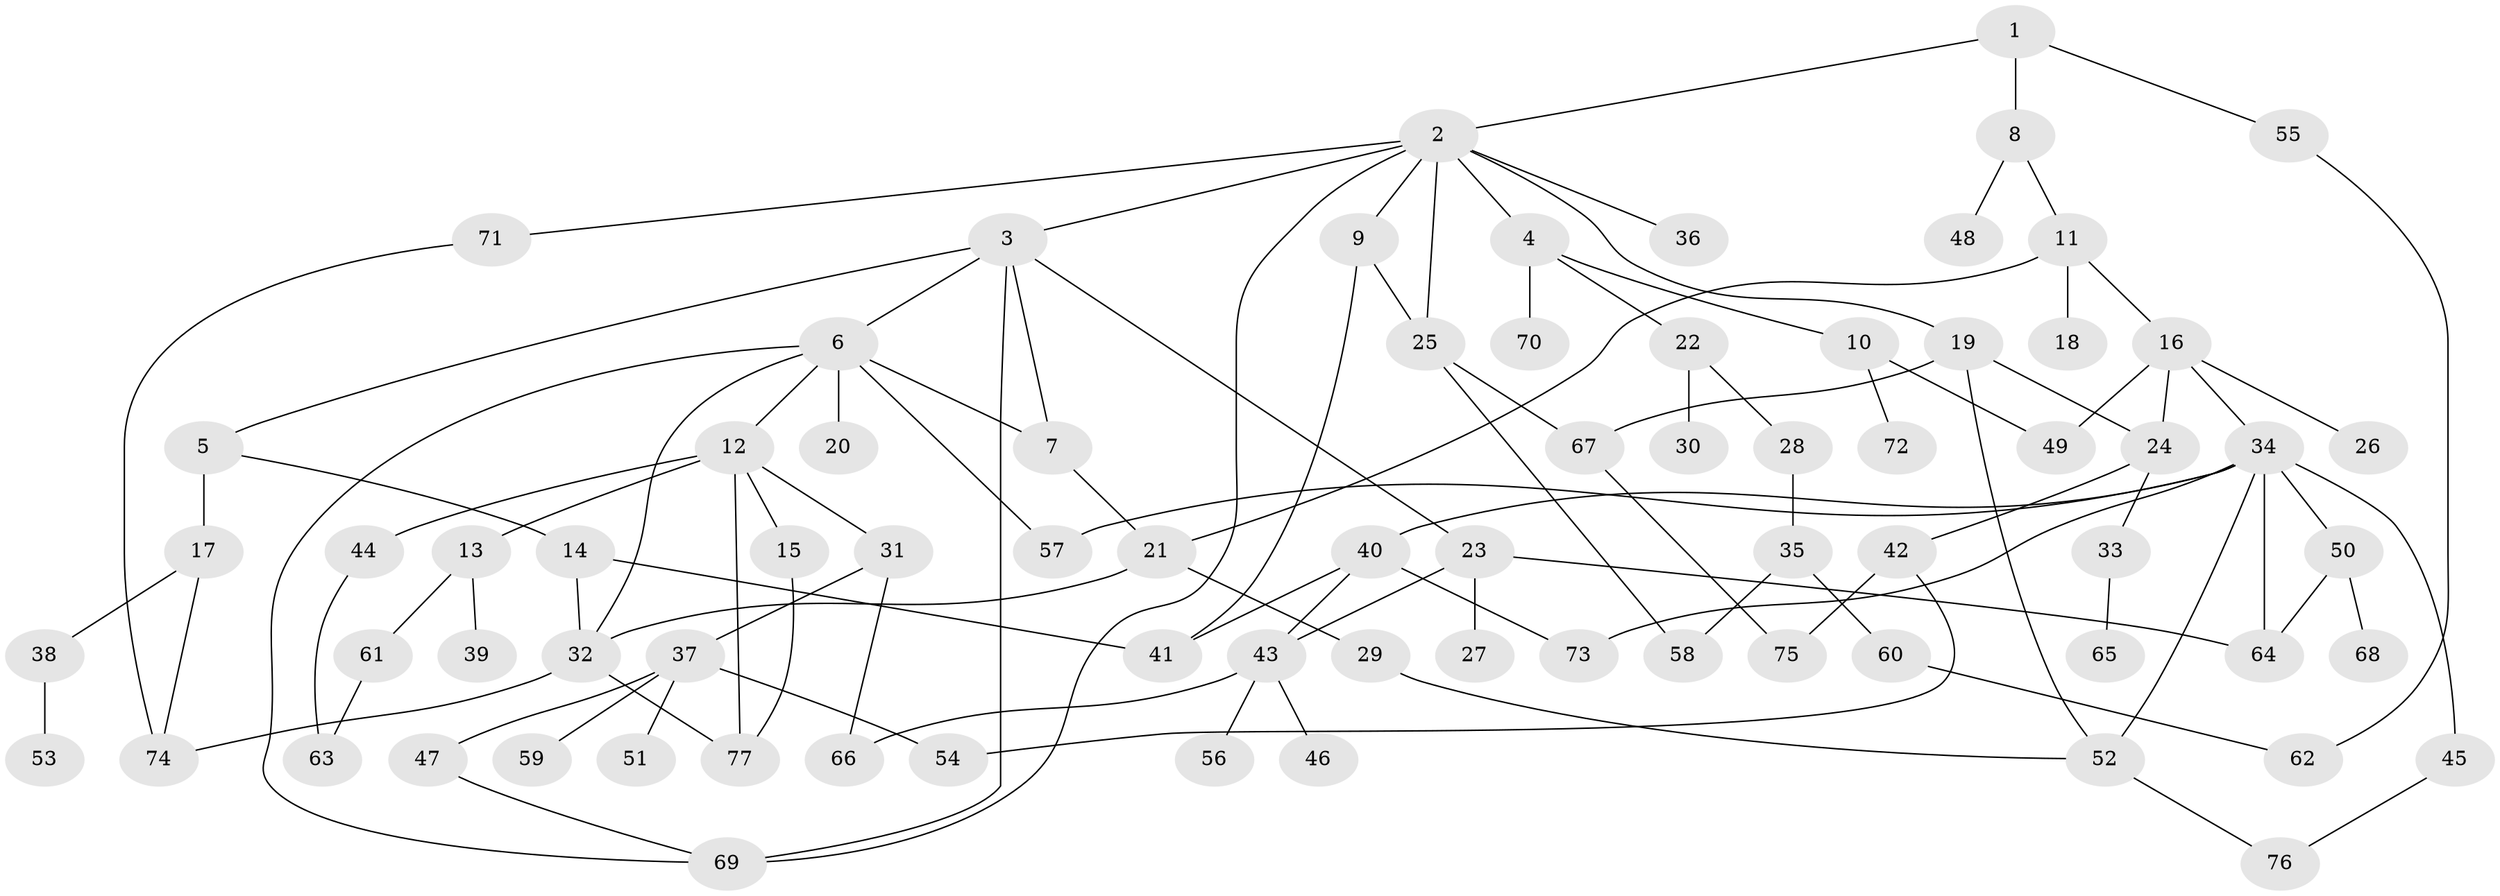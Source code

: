 // Generated by graph-tools (version 1.1) at 2025/42/03/09/25 04:42:31]
// undirected, 77 vertices, 107 edges
graph export_dot {
graph [start="1"]
  node [color=gray90,style=filled];
  1;
  2;
  3;
  4;
  5;
  6;
  7;
  8;
  9;
  10;
  11;
  12;
  13;
  14;
  15;
  16;
  17;
  18;
  19;
  20;
  21;
  22;
  23;
  24;
  25;
  26;
  27;
  28;
  29;
  30;
  31;
  32;
  33;
  34;
  35;
  36;
  37;
  38;
  39;
  40;
  41;
  42;
  43;
  44;
  45;
  46;
  47;
  48;
  49;
  50;
  51;
  52;
  53;
  54;
  55;
  56;
  57;
  58;
  59;
  60;
  61;
  62;
  63;
  64;
  65;
  66;
  67;
  68;
  69;
  70;
  71;
  72;
  73;
  74;
  75;
  76;
  77;
  1 -- 2;
  1 -- 8;
  1 -- 55;
  2 -- 3;
  2 -- 4;
  2 -- 9;
  2 -- 19;
  2 -- 36;
  2 -- 69;
  2 -- 71;
  2 -- 25;
  3 -- 5;
  3 -- 6;
  3 -- 7;
  3 -- 23;
  3 -- 69;
  4 -- 10;
  4 -- 22;
  4 -- 70;
  5 -- 14;
  5 -- 17;
  6 -- 12;
  6 -- 20;
  6 -- 69;
  6 -- 7;
  6 -- 32;
  6 -- 57;
  7 -- 21;
  8 -- 11;
  8 -- 48;
  9 -- 25;
  9 -- 41;
  10 -- 49;
  10 -- 72;
  11 -- 16;
  11 -- 18;
  11 -- 21;
  12 -- 13;
  12 -- 15;
  12 -- 31;
  12 -- 44;
  12 -- 77;
  13 -- 39;
  13 -- 61;
  14 -- 32;
  14 -- 41;
  15 -- 77;
  16 -- 26;
  16 -- 34;
  16 -- 49;
  16 -- 24;
  17 -- 38;
  17 -- 74;
  19 -- 24;
  19 -- 52;
  19 -- 67;
  21 -- 29;
  21 -- 32;
  22 -- 28;
  22 -- 30;
  23 -- 27;
  23 -- 43;
  23 -- 64;
  24 -- 33;
  24 -- 42;
  25 -- 58;
  25 -- 67;
  28 -- 35;
  29 -- 52;
  31 -- 37;
  31 -- 66;
  32 -- 74;
  32 -- 77;
  33 -- 65;
  34 -- 40;
  34 -- 45;
  34 -- 50;
  34 -- 57;
  34 -- 52;
  34 -- 73;
  34 -- 64;
  35 -- 60;
  35 -- 58;
  37 -- 47;
  37 -- 51;
  37 -- 54;
  37 -- 59;
  38 -- 53;
  40 -- 41;
  40 -- 73;
  40 -- 43;
  42 -- 75;
  42 -- 54;
  43 -- 46;
  43 -- 56;
  43 -- 66;
  44 -- 63;
  45 -- 76;
  47 -- 69;
  50 -- 68;
  50 -- 64;
  52 -- 76;
  55 -- 62;
  60 -- 62;
  61 -- 63;
  67 -- 75;
  71 -- 74;
}
